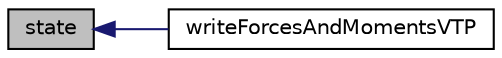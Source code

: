 digraph "state"
{
  bgcolor="transparent";
  edge [fontname="Helvetica",fontsize="10",labelfontname="Helvetica",labelfontsize="10"];
  node [fontname="Helvetica",fontsize="10",shape=record];
  rankdir="LR";
  Node1 [label="state",height=0.2,width=0.4,color="black", fillcolor="grey75", style="filled" fontcolor="black"];
  Node1 -> Node2 [dir="back",color="midnightblue",fontsize="10",style="solid",fontname="Helvetica"];
  Node2 [label="writeForcesAndMomentsVTP",height=0.2,width=0.4,color="black",URL="$classFoam_1_1lumpedPointMovement.html#a5a1c5e93fa5e9d4975a685b24b1d69fc",tooltip="Write forces on points as VTK PolyData format. "];
}
